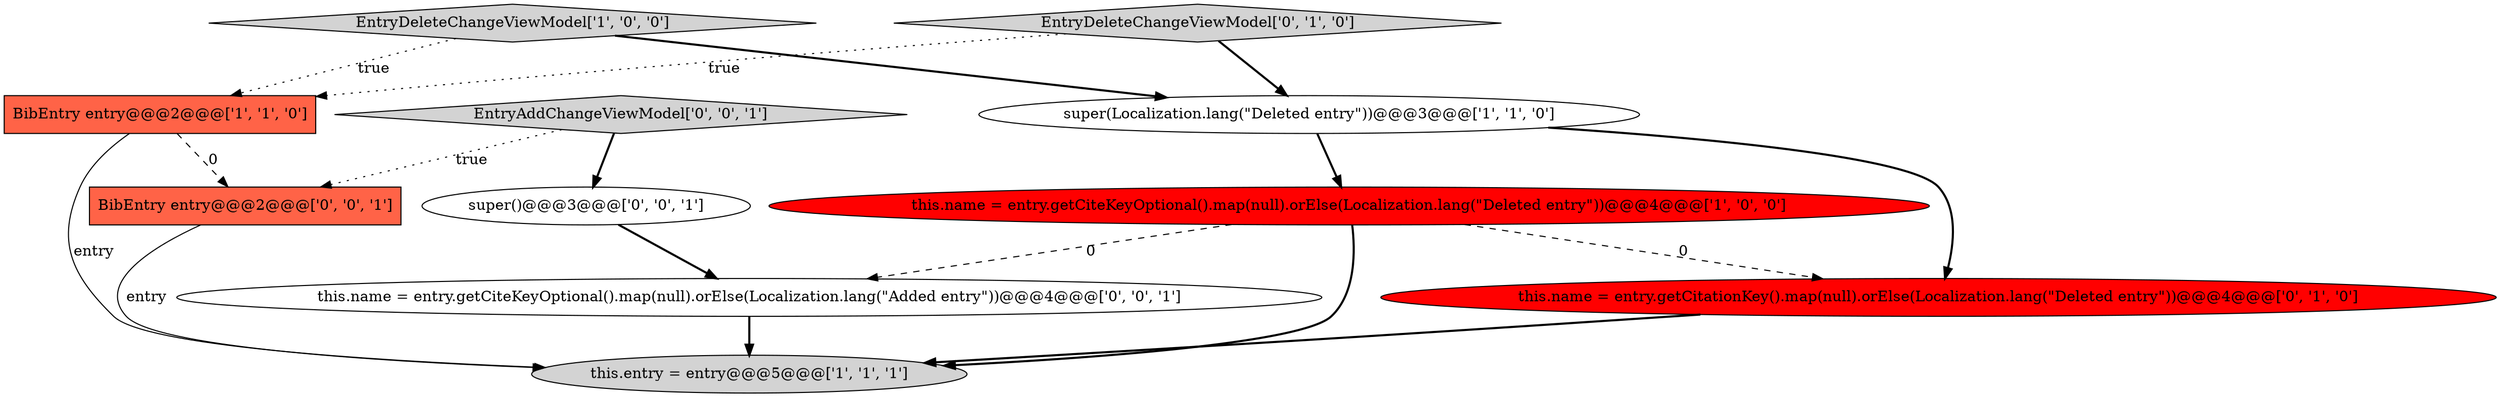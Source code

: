 digraph {
0 [style = filled, label = "super(Localization.lang(\"Deleted entry\"))@@@3@@@['1', '1', '0']", fillcolor = white, shape = ellipse image = "AAA0AAABBB1BBB"];
7 [style = filled, label = "BibEntry entry@@@2@@@['0', '0', '1']", fillcolor = tomato, shape = box image = "AAA0AAABBB3BBB"];
10 [style = filled, label = "EntryAddChangeViewModel['0', '0', '1']", fillcolor = lightgray, shape = diamond image = "AAA0AAABBB3BBB"];
1 [style = filled, label = "EntryDeleteChangeViewModel['1', '0', '0']", fillcolor = lightgray, shape = diamond image = "AAA0AAABBB1BBB"];
8 [style = filled, label = "this.name = entry.getCiteKeyOptional().map(null).orElse(Localization.lang(\"Added entry\"))@@@4@@@['0', '0', '1']", fillcolor = white, shape = ellipse image = "AAA0AAABBB3BBB"];
2 [style = filled, label = "this.entry = entry@@@5@@@['1', '1', '1']", fillcolor = lightgray, shape = ellipse image = "AAA0AAABBB1BBB"];
6 [style = filled, label = "EntryDeleteChangeViewModel['0', '1', '0']", fillcolor = lightgray, shape = diamond image = "AAA0AAABBB2BBB"];
5 [style = filled, label = "this.name = entry.getCitationKey().map(null).orElse(Localization.lang(\"Deleted entry\"))@@@4@@@['0', '1', '0']", fillcolor = red, shape = ellipse image = "AAA1AAABBB2BBB"];
4 [style = filled, label = "this.name = entry.getCiteKeyOptional().map(null).orElse(Localization.lang(\"Deleted entry\"))@@@4@@@['1', '0', '0']", fillcolor = red, shape = ellipse image = "AAA1AAABBB1BBB"];
3 [style = filled, label = "BibEntry entry@@@2@@@['1', '1', '0']", fillcolor = tomato, shape = box image = "AAA0AAABBB1BBB"];
9 [style = filled, label = "super()@@@3@@@['0', '0', '1']", fillcolor = white, shape = ellipse image = "AAA0AAABBB3BBB"];
4->5 [style = dashed, label="0"];
5->2 [style = bold, label=""];
10->9 [style = bold, label=""];
6->0 [style = bold, label=""];
1->0 [style = bold, label=""];
4->2 [style = bold, label=""];
4->8 [style = dashed, label="0"];
6->3 [style = dotted, label="true"];
3->2 [style = solid, label="entry"];
8->2 [style = bold, label=""];
9->8 [style = bold, label=""];
0->4 [style = bold, label=""];
3->7 [style = dashed, label="0"];
7->2 [style = solid, label="entry"];
10->7 [style = dotted, label="true"];
0->5 [style = bold, label=""];
1->3 [style = dotted, label="true"];
}
